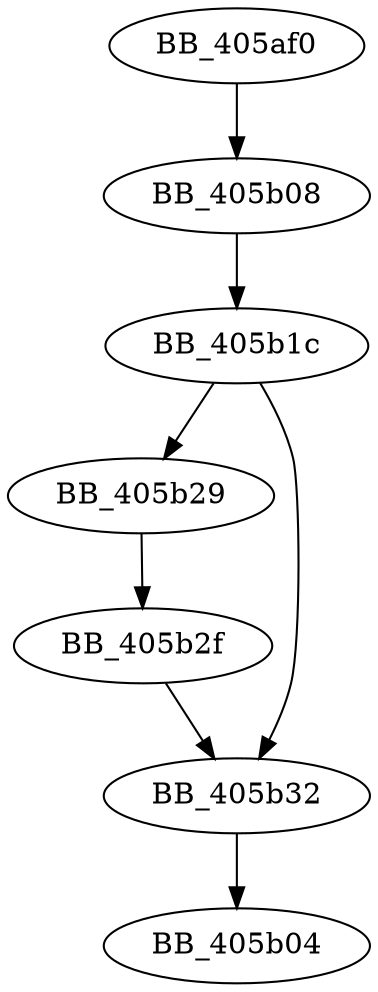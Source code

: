 DiGraph sub_405AF0{
BB_405af0->BB_405b08
BB_405b08->BB_405b1c
BB_405b1c->BB_405b29
BB_405b1c->BB_405b32
BB_405b29->BB_405b2f
BB_405b2f->BB_405b32
BB_405b32->BB_405b04
}
